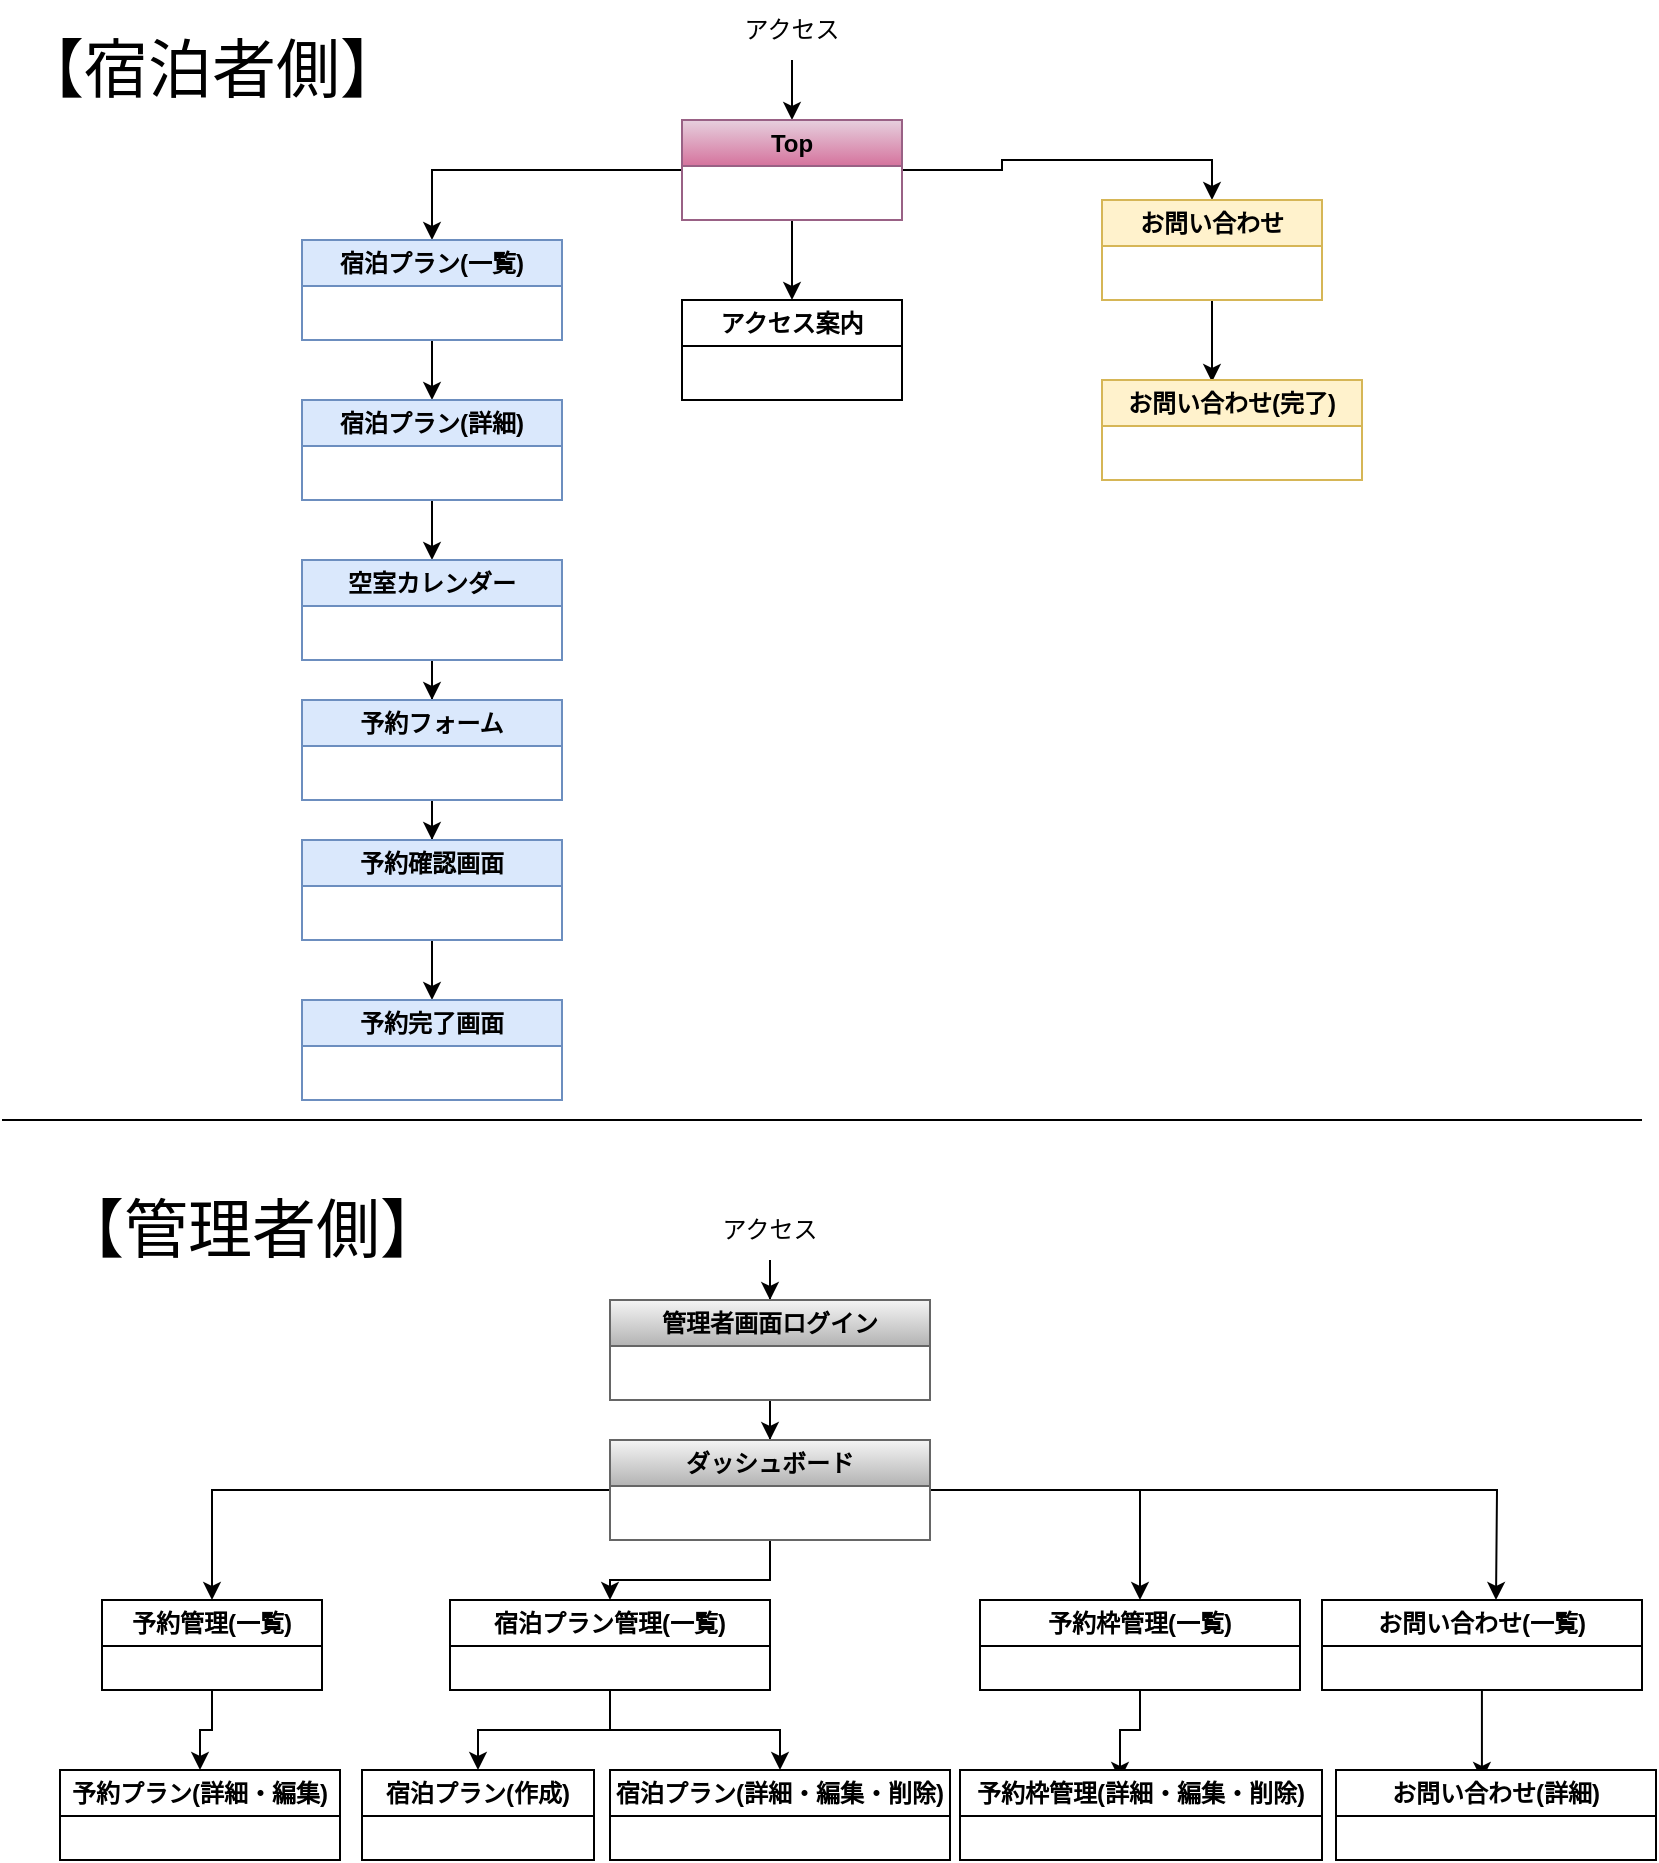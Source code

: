 <mxfile version="21.6.2" type="device">
  <diagram name="ページ1" id="oAeorVgrYlDOLuH61r0F">
    <mxGraphModel dx="1434" dy="796" grid="1" gridSize="10" guides="1" tooltips="1" connect="1" arrows="1" fold="1" page="1" pageScale="1" pageWidth="827" pageHeight="1169" math="0" shadow="0">
      <root>
        <mxCell id="0" />
        <mxCell id="1" parent="0" />
        <mxCell id="2h1wpg7L741rBWFD7YzK-13" value="アクセス" style="text;strokeColor=none;align=center;fillColor=none;html=1;verticalAlign=middle;whiteSpace=wrap;rounded=0;" parent="1" vertex="1">
          <mxGeometry x="365" width="60" height="30" as="geometry" />
        </mxCell>
        <mxCell id="2h1wpg7L741rBWFD7YzK-14" value="" style="endArrow=classic;html=1;rounded=0;exitX=0.5;exitY=1;exitDx=0;exitDy=0;" parent="1" source="2h1wpg7L741rBWFD7YzK-13" edge="1">
          <mxGeometry width="50" height="50" relative="1" as="geometry">
            <mxPoint x="390" y="380" as="sourcePoint" />
            <mxPoint x="395" y="60" as="targetPoint" />
          </mxGeometry>
        </mxCell>
        <mxCell id="2h1wpg7L741rBWFD7YzK-47" value="【宿泊者側】" style="text;strokeColor=none;align=center;fillColor=none;html=1;verticalAlign=middle;whiteSpace=wrap;rounded=0;strokeWidth=2;fontSize=32;" parent="1" vertex="1">
          <mxGeometry y="20" width="210" height="30" as="geometry" />
        </mxCell>
        <mxCell id="2h1wpg7L741rBWFD7YzK-48" value="【管理者側】" style="text;strokeColor=none;align=center;fillColor=none;html=1;verticalAlign=middle;whiteSpace=wrap;rounded=0;strokeWidth=2;fontSize=32;" parent="1" vertex="1">
          <mxGeometry x="20" y="600" width="210" height="30" as="geometry" />
        </mxCell>
        <mxCell id="2h1wpg7L741rBWFD7YzK-49" value="" style="endArrow=none;html=1;rounded=0;" parent="1" edge="1">
          <mxGeometry width="50" height="50" relative="1" as="geometry">
            <mxPoint y="560" as="sourcePoint" />
            <mxPoint x="820" y="560" as="targetPoint" />
          </mxGeometry>
        </mxCell>
        <mxCell id="2h1wpg7L741rBWFD7YzK-141" style="edgeStyle=orthogonalEdgeStyle;rounded=0;orthogonalLoop=1;jettySize=auto;html=1;entryX=0.5;entryY=0;entryDx=0;entryDy=0;" parent="1" source="2h1wpg7L741rBWFD7YzK-53" target="2h1wpg7L741rBWFD7YzK-140" edge="1">
          <mxGeometry relative="1" as="geometry" />
        </mxCell>
        <mxCell id="2h1wpg7L741rBWFD7YzK-53" value="アクセス" style="text;strokeColor=none;align=center;fillColor=none;html=1;verticalAlign=middle;whiteSpace=wrap;rounded=0;" parent="1" vertex="1">
          <mxGeometry x="354" y="600" width="60" height="30" as="geometry" />
        </mxCell>
        <mxCell id="2h1wpg7L741rBWFD7YzK-128" style="edgeStyle=orthogonalEdgeStyle;rounded=0;orthogonalLoop=1;jettySize=auto;html=1;entryX=0.5;entryY=0;entryDx=0;entryDy=0;" parent="1" source="2h1wpg7L741rBWFD7YzK-92" target="2h1wpg7L741rBWFD7YzK-108" edge="1">
          <mxGeometry relative="1" as="geometry" />
        </mxCell>
        <mxCell id="2h1wpg7L741rBWFD7YzK-129" style="edgeStyle=orthogonalEdgeStyle;rounded=0;orthogonalLoop=1;jettySize=auto;html=1;entryX=0.5;entryY=0;entryDx=0;entryDy=0;" parent="1" source="2h1wpg7L741rBWFD7YzK-92" target="2h1wpg7L741rBWFD7YzK-117" edge="1">
          <mxGeometry relative="1" as="geometry" />
        </mxCell>
        <mxCell id="2h1wpg7L741rBWFD7YzK-130" style="edgeStyle=orthogonalEdgeStyle;rounded=0;orthogonalLoop=1;jettySize=auto;html=1;entryX=0.5;entryY=0;entryDx=0;entryDy=0;" parent="1" source="2h1wpg7L741rBWFD7YzK-92" target="2h1wpg7L741rBWFD7YzK-118" edge="1">
          <mxGeometry relative="1" as="geometry" />
        </mxCell>
        <mxCell id="2h1wpg7L741rBWFD7YzK-92" value="Top" style="swimlane;whiteSpace=wrap;html=1;rounded=0;fillColor=#e6d0de;strokeColor=#996185;gradientColor=#d5739d;" parent="1" vertex="1">
          <mxGeometry x="340" y="60" width="110" height="50" as="geometry">
            <mxRectangle x="460" y="310" width="140" height="30" as="alternateBounds" />
          </mxGeometry>
        </mxCell>
        <mxCell id="2h1wpg7L741rBWFD7YzK-135" style="edgeStyle=orthogonalEdgeStyle;rounded=0;orthogonalLoop=1;jettySize=auto;html=1;entryX=0.5;entryY=0;entryDx=0;entryDy=0;" parent="1" source="2h1wpg7L741rBWFD7YzK-108" target="2h1wpg7L741rBWFD7YzK-110" edge="1">
          <mxGeometry relative="1" as="geometry" />
        </mxCell>
        <mxCell id="2h1wpg7L741rBWFD7YzK-108" value="宿泊プラン(一覧)" style="swimlane;whiteSpace=wrap;html=1;rounded=0;fillColor=#dae8fc;strokeColor=#6c8ebf;" parent="1" vertex="1">
          <mxGeometry x="150" y="120" width="130" height="50" as="geometry">
            <mxRectangle x="460" y="310" width="140" height="30" as="alternateBounds" />
          </mxGeometry>
        </mxCell>
        <mxCell id="2h1wpg7L741rBWFD7YzK-122" style="edgeStyle=orthogonalEdgeStyle;rounded=0;orthogonalLoop=1;jettySize=auto;html=1;entryX=0.5;entryY=0;entryDx=0;entryDy=0;" parent="1" source="2h1wpg7L741rBWFD7YzK-110" target="2h1wpg7L741rBWFD7YzK-111" edge="1">
          <mxGeometry relative="1" as="geometry" />
        </mxCell>
        <mxCell id="2h1wpg7L741rBWFD7YzK-110" value="宿泊プラン(詳細)" style="swimlane;whiteSpace=wrap;html=1;rounded=0;fillColor=#dae8fc;strokeColor=#6c8ebf;" parent="1" vertex="1">
          <mxGeometry x="150" y="200" width="130" height="50" as="geometry">
            <mxRectangle x="460" y="310" width="140" height="30" as="alternateBounds" />
          </mxGeometry>
        </mxCell>
        <mxCell id="2h1wpg7L741rBWFD7YzK-134" style="edgeStyle=orthogonalEdgeStyle;rounded=0;orthogonalLoop=1;jettySize=auto;html=1;" parent="1" source="2h1wpg7L741rBWFD7YzK-111" target="2h1wpg7L741rBWFD7YzK-112" edge="1">
          <mxGeometry relative="1" as="geometry" />
        </mxCell>
        <mxCell id="2h1wpg7L741rBWFD7YzK-111" value="空室カレンダー" style="swimlane;whiteSpace=wrap;html=1;rounded=0;fillColor=#dae8fc;strokeColor=#6c8ebf;" parent="1" vertex="1">
          <mxGeometry x="150" y="280" width="130" height="50" as="geometry">
            <mxRectangle x="460" y="310" width="140" height="30" as="alternateBounds" />
          </mxGeometry>
        </mxCell>
        <mxCell id="2h1wpg7L741rBWFD7YzK-132" style="edgeStyle=orthogonalEdgeStyle;rounded=0;orthogonalLoop=1;jettySize=auto;html=1;" parent="1" source="2h1wpg7L741rBWFD7YzK-112" target="2h1wpg7L741rBWFD7YzK-113" edge="1">
          <mxGeometry relative="1" as="geometry" />
        </mxCell>
        <mxCell id="2h1wpg7L741rBWFD7YzK-112" value="予約フォーム" style="swimlane;whiteSpace=wrap;html=1;rounded=0;fillColor=#dae8fc;strokeColor=#6c8ebf;" parent="1" vertex="1">
          <mxGeometry x="150" y="350" width="130" height="50" as="geometry">
            <mxRectangle x="460" y="310" width="140" height="30" as="alternateBounds" />
          </mxGeometry>
        </mxCell>
        <mxCell id="2h1wpg7L741rBWFD7YzK-133" style="edgeStyle=orthogonalEdgeStyle;rounded=0;orthogonalLoop=1;jettySize=auto;html=1;entryX=0.5;entryY=0;entryDx=0;entryDy=0;" parent="1" source="2h1wpg7L741rBWFD7YzK-113" target="2h1wpg7L741rBWFD7YzK-114" edge="1">
          <mxGeometry relative="1" as="geometry" />
        </mxCell>
        <mxCell id="2h1wpg7L741rBWFD7YzK-113" value="予約確認画面" style="swimlane;whiteSpace=wrap;html=1;rounded=0;fillColor=#dae8fc;strokeColor=#6c8ebf;" parent="1" vertex="1">
          <mxGeometry x="150" y="420" width="130" height="50" as="geometry">
            <mxRectangle x="460" y="310" width="140" height="30" as="alternateBounds" />
          </mxGeometry>
        </mxCell>
        <mxCell id="2h1wpg7L741rBWFD7YzK-114" value="予約完了画面" style="swimlane;whiteSpace=wrap;html=1;rounded=0;fillColor=#dae8fc;strokeColor=#6c8ebf;" parent="1" vertex="1">
          <mxGeometry x="150" y="500" width="130" height="50" as="geometry">
            <mxRectangle x="460" y="310" width="140" height="30" as="alternateBounds" />
          </mxGeometry>
        </mxCell>
        <mxCell id="2h1wpg7L741rBWFD7YzK-117" value="アクセス案内" style="swimlane;whiteSpace=wrap;html=1;rounded=0;" parent="1" vertex="1">
          <mxGeometry x="340" y="150" width="110" height="50" as="geometry">
            <mxRectangle x="460" y="310" width="140" height="30" as="alternateBounds" />
          </mxGeometry>
        </mxCell>
        <mxCell id="2h1wpg7L741rBWFD7YzK-137" style="edgeStyle=orthogonalEdgeStyle;rounded=0;orthogonalLoop=1;jettySize=auto;html=1;entryX=0.423;entryY=0.02;entryDx=0;entryDy=0;entryPerimeter=0;" parent="1" source="2h1wpg7L741rBWFD7YzK-118" target="2h1wpg7L741rBWFD7YzK-119" edge="1">
          <mxGeometry relative="1" as="geometry" />
        </mxCell>
        <mxCell id="2h1wpg7L741rBWFD7YzK-118" value="お問い合わせ" style="swimlane;whiteSpace=wrap;html=1;rounded=0;fillColor=#fff2cc;strokeColor=#d6b656;" parent="1" vertex="1">
          <mxGeometry x="550" y="100" width="110" height="50" as="geometry">
            <mxRectangle x="460" y="310" width="140" height="30" as="alternateBounds" />
          </mxGeometry>
        </mxCell>
        <mxCell id="2h1wpg7L741rBWFD7YzK-119" value="お問い合わせ(完了)" style="swimlane;whiteSpace=wrap;html=1;rounded=0;fillColor=#fff2cc;strokeColor=#d6b656;" parent="1" vertex="1">
          <mxGeometry x="550" y="190" width="130" height="50" as="geometry">
            <mxRectangle x="460" y="310" width="140" height="30" as="alternateBounds" />
          </mxGeometry>
        </mxCell>
        <mxCell id="2h1wpg7L741rBWFD7YzK-144" style="edgeStyle=orthogonalEdgeStyle;rounded=0;orthogonalLoop=1;jettySize=auto;html=1;entryX=0.5;entryY=0;entryDx=0;entryDy=0;" parent="1" source="2h1wpg7L741rBWFD7YzK-140" target="2h1wpg7L741rBWFD7YzK-142" edge="1">
          <mxGeometry relative="1" as="geometry" />
        </mxCell>
        <mxCell id="2h1wpg7L741rBWFD7YzK-140" value="管理者画面ログイン" style="swimlane;whiteSpace=wrap;html=1;rounded=0;fillColor=#f5f5f5;strokeColor=#666666;gradientColor=#b3b3b3;" parent="1" vertex="1">
          <mxGeometry x="304" y="650" width="160" height="50" as="geometry">
            <mxRectangle x="460" y="310" width="140" height="30" as="alternateBounds" />
          </mxGeometry>
        </mxCell>
        <mxCell id="2h1wpg7L741rBWFD7YzK-151" style="edgeStyle=orthogonalEdgeStyle;rounded=0;orthogonalLoop=1;jettySize=auto;html=1;entryX=0.5;entryY=0;entryDx=0;entryDy=0;" parent="1" source="2h1wpg7L741rBWFD7YzK-142" target="2h1wpg7L741rBWFD7YzK-146" edge="1">
          <mxGeometry relative="1" as="geometry" />
        </mxCell>
        <mxCell id="2h1wpg7L741rBWFD7YzK-154" style="edgeStyle=orthogonalEdgeStyle;rounded=0;orthogonalLoop=1;jettySize=auto;html=1;entryX=0.5;entryY=0;entryDx=0;entryDy=0;" parent="1" source="2h1wpg7L741rBWFD7YzK-142" target="2h1wpg7L741rBWFD7YzK-152" edge="1">
          <mxGeometry relative="1" as="geometry" />
        </mxCell>
        <mxCell id="2h1wpg7L741rBWFD7YzK-160" style="edgeStyle=orthogonalEdgeStyle;rounded=0;orthogonalLoop=1;jettySize=auto;html=1;entryX=0.5;entryY=0;entryDx=0;entryDy=0;" parent="1" source="2h1wpg7L741rBWFD7YzK-142" target="2h1wpg7L741rBWFD7YzK-157" edge="1">
          <mxGeometry relative="1" as="geometry" />
        </mxCell>
        <mxCell id="2h1wpg7L741rBWFD7YzK-163" style="edgeStyle=orthogonalEdgeStyle;rounded=0;orthogonalLoop=1;jettySize=auto;html=1;entryX=0.5;entryY=0;entryDx=0;entryDy=0;" parent="1" source="2h1wpg7L741rBWFD7YzK-142" edge="1">
          <mxGeometry relative="1" as="geometry">
            <mxPoint x="747" y="800" as="targetPoint" />
          </mxGeometry>
        </mxCell>
        <mxCell id="2h1wpg7L741rBWFD7YzK-142" value="ダッシュボード" style="swimlane;whiteSpace=wrap;html=1;rounded=0;fillColor=#f5f5f5;strokeColor=#666666;gradientColor=#b3b3b3;" parent="1" vertex="1">
          <mxGeometry x="304" y="720" width="160" height="50" as="geometry">
            <mxRectangle x="460" y="310" width="140" height="30" as="alternateBounds" />
          </mxGeometry>
        </mxCell>
        <mxCell id="2h1wpg7L741rBWFD7YzK-149" style="edgeStyle=orthogonalEdgeStyle;rounded=0;orthogonalLoop=1;jettySize=auto;html=1;entryX=0.5;entryY=0;entryDx=0;entryDy=0;" parent="1" source="2h1wpg7L741rBWFD7YzK-146" target="2h1wpg7L741rBWFD7YzK-147" edge="1">
          <mxGeometry relative="1" as="geometry" />
        </mxCell>
        <mxCell id="2h1wpg7L741rBWFD7YzK-150" style="edgeStyle=orthogonalEdgeStyle;rounded=0;orthogonalLoop=1;jettySize=auto;html=1;" parent="1" source="2h1wpg7L741rBWFD7YzK-146" target="2h1wpg7L741rBWFD7YzK-148" edge="1">
          <mxGeometry relative="1" as="geometry" />
        </mxCell>
        <mxCell id="2h1wpg7L741rBWFD7YzK-146" value="宿泊プラン管理(一覧)" style="swimlane;whiteSpace=wrap;html=1;rounded=0;" parent="1" vertex="1">
          <mxGeometry x="224" y="800" width="160" height="45" as="geometry">
            <mxRectangle x="460" y="310" width="140" height="30" as="alternateBounds" />
          </mxGeometry>
        </mxCell>
        <mxCell id="2h1wpg7L741rBWFD7YzK-147" value="宿泊プラン(作成)" style="swimlane;whiteSpace=wrap;html=1;rounded=0;" parent="1" vertex="1">
          <mxGeometry x="180" y="885" width="116" height="45" as="geometry">
            <mxRectangle x="460" y="310" width="140" height="30" as="alternateBounds" />
          </mxGeometry>
        </mxCell>
        <mxCell id="2h1wpg7L741rBWFD7YzK-148" value="宿泊プラン(詳細・編集・削除)" style="swimlane;whiteSpace=wrap;html=1;rounded=0;" parent="1" vertex="1">
          <mxGeometry x="304" y="885" width="170" height="45" as="geometry">
            <mxRectangle x="460" y="310" width="140" height="30" as="alternateBounds" />
          </mxGeometry>
        </mxCell>
        <mxCell id="2h1wpg7L741rBWFD7YzK-156" style="edgeStyle=orthogonalEdgeStyle;rounded=0;orthogonalLoop=1;jettySize=auto;html=1;entryX=0.5;entryY=0;entryDx=0;entryDy=0;" parent="1" source="2h1wpg7L741rBWFD7YzK-152" target="2h1wpg7L741rBWFD7YzK-153" edge="1">
          <mxGeometry relative="1" as="geometry" />
        </mxCell>
        <mxCell id="2h1wpg7L741rBWFD7YzK-152" value="予約管理(一覧)" style="swimlane;whiteSpace=wrap;html=1;rounded=0;" parent="1" vertex="1">
          <mxGeometry x="50" y="800" width="110" height="45" as="geometry">
            <mxRectangle x="460" y="310" width="140" height="30" as="alternateBounds" />
          </mxGeometry>
        </mxCell>
        <mxCell id="2h1wpg7L741rBWFD7YzK-153" value="予約プラン(詳細・編集)" style="swimlane;whiteSpace=wrap;html=1;rounded=0;" parent="1" vertex="1">
          <mxGeometry x="29" y="885" width="140" height="45" as="geometry">
            <mxRectangle x="460" y="310" width="140" height="30" as="alternateBounds" />
          </mxGeometry>
        </mxCell>
        <mxCell id="2h1wpg7L741rBWFD7YzK-161" style="edgeStyle=orthogonalEdgeStyle;rounded=0;orthogonalLoop=1;jettySize=auto;html=1;entryX=0.442;entryY=0.111;entryDx=0;entryDy=0;entryPerimeter=0;" parent="1" source="2h1wpg7L741rBWFD7YzK-157" target="2h1wpg7L741rBWFD7YzK-159" edge="1">
          <mxGeometry relative="1" as="geometry" />
        </mxCell>
        <mxCell id="2h1wpg7L741rBWFD7YzK-157" value="予約枠管理(一覧)" style="swimlane;whiteSpace=wrap;html=1;rounded=0;" parent="1" vertex="1">
          <mxGeometry x="489" y="800" width="160" height="45" as="geometry">
            <mxRectangle x="460" y="310" width="140" height="30" as="alternateBounds" />
          </mxGeometry>
        </mxCell>
        <mxCell id="2h1wpg7L741rBWFD7YzK-159" value="予約枠管理(詳細・編集・削除)" style="swimlane;whiteSpace=wrap;html=1;rounded=0;" parent="1" vertex="1">
          <mxGeometry x="479" y="885" width="181" height="45" as="geometry">
            <mxRectangle x="460" y="310" width="140" height="30" as="alternateBounds" />
          </mxGeometry>
        </mxCell>
        <mxCell id="2h1wpg7L741rBWFD7YzK-171" style="edgeStyle=orthogonalEdgeStyle;rounded=0;orthogonalLoop=1;jettySize=auto;html=1;entryX=0.456;entryY=0.111;entryDx=0;entryDy=0;entryPerimeter=0;" parent="1" source="2h1wpg7L741rBWFD7YzK-169" target="2h1wpg7L741rBWFD7YzK-170" edge="1">
          <mxGeometry relative="1" as="geometry" />
        </mxCell>
        <mxCell id="2h1wpg7L741rBWFD7YzK-169" value="お問い合わせ(一覧)" style="swimlane;whiteSpace=wrap;html=1;rounded=0;" parent="1" vertex="1">
          <mxGeometry x="660" y="800" width="160" height="45" as="geometry">
            <mxRectangle x="460" y="310" width="140" height="30" as="alternateBounds" />
          </mxGeometry>
        </mxCell>
        <mxCell id="2h1wpg7L741rBWFD7YzK-170" value="お問い合わせ(詳細)" style="swimlane;whiteSpace=wrap;html=1;rounded=0;" parent="1" vertex="1">
          <mxGeometry x="667" y="885" width="160" height="45" as="geometry">
            <mxRectangle x="460" y="310" width="140" height="30" as="alternateBounds" />
          </mxGeometry>
        </mxCell>
      </root>
    </mxGraphModel>
  </diagram>
</mxfile>
